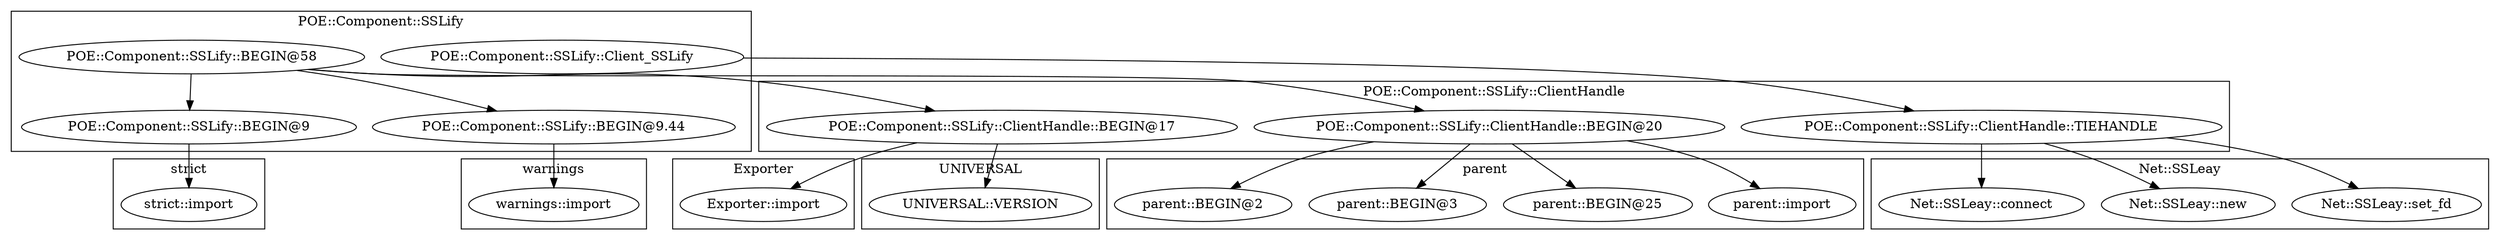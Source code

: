 digraph {
graph [overlap=false]
subgraph cluster_POE_Component_SSLify_ClientHandle {
	label="POE::Component::SSLify::ClientHandle";
	"POE::Component::SSLify::ClientHandle::BEGIN@17";
	"POE::Component::SSLify::ClientHandle::BEGIN@20";
	"POE::Component::SSLify::ClientHandle::TIEHANDLE";
}
subgraph cluster_POE_Component_SSLify {
	label="POE::Component::SSLify";
	"POE::Component::SSLify::BEGIN@9";
	"POE::Component::SSLify::Client_SSLify";
	"POE::Component::SSLify::BEGIN@9.44";
	"POE::Component::SSLify::BEGIN@58";
}
subgraph cluster_warnings {
	label="warnings";
	"warnings::import";
}
subgraph cluster_Exporter {
	label="Exporter";
	"Exporter::import";
}
subgraph cluster_strict {
	label="strict";
	"strict::import";
}
subgraph cluster_parent {
	label="parent";
	"parent::import";
	"parent::BEGIN@25";
	"parent::BEGIN@3";
	"parent::BEGIN@2";
}
subgraph cluster_UNIVERSAL {
	label="UNIVERSAL";
	"UNIVERSAL::VERSION";
}
subgraph cluster_Net_SSLeay {
	label="Net::SSLeay";
	"Net::SSLeay::set_fd";
	"Net::SSLeay::new";
	"Net::SSLeay::connect";
}
"POE::Component::SSLify::BEGIN@58" -> "POE::Component::SSLify::ClientHandle::BEGIN@17";
"POE::Component::SSLify::BEGIN@58" -> "POE::Component::SSLify::BEGIN@9.44";
"POE::Component::SSLify::ClientHandle::BEGIN@17" -> "UNIVERSAL::VERSION";
"POE::Component::SSLify::ClientHandle::BEGIN@17" -> "Exporter::import";
"POE::Component::SSLify::ClientHandle::BEGIN@20" -> "parent::BEGIN@25";
"POE::Component::SSLify::BEGIN@58" -> "POE::Component::SSLify::BEGIN@9";
"POE::Component::SSLify::ClientHandle::BEGIN@20" -> "parent::BEGIN@3";
"POE::Component::SSLify::BEGIN@9" -> "strict::import";
"POE::Component::SSLify::ClientHandle::BEGIN@20" -> "parent::import";
"POE::Component::SSLify::BEGIN@58" -> "POE::Component::SSLify::ClientHandle::BEGIN@20";
"POE::Component::SSLify::ClientHandle::TIEHANDLE" -> "Net::SSLeay::new";
"POE::Component::SSLify::Client_SSLify" -> "POE::Component::SSLify::ClientHandle::TIEHANDLE";
"POE::Component::SSLify::ClientHandle::TIEHANDLE" -> "Net::SSLeay::set_fd";
"POE::Component::SSLify::ClientHandle::BEGIN@20" -> "parent::BEGIN@2";
"POE::Component::SSLify::ClientHandle::TIEHANDLE" -> "Net::SSLeay::connect";
"POE::Component::SSLify::BEGIN@9.44" -> "warnings::import";
}
